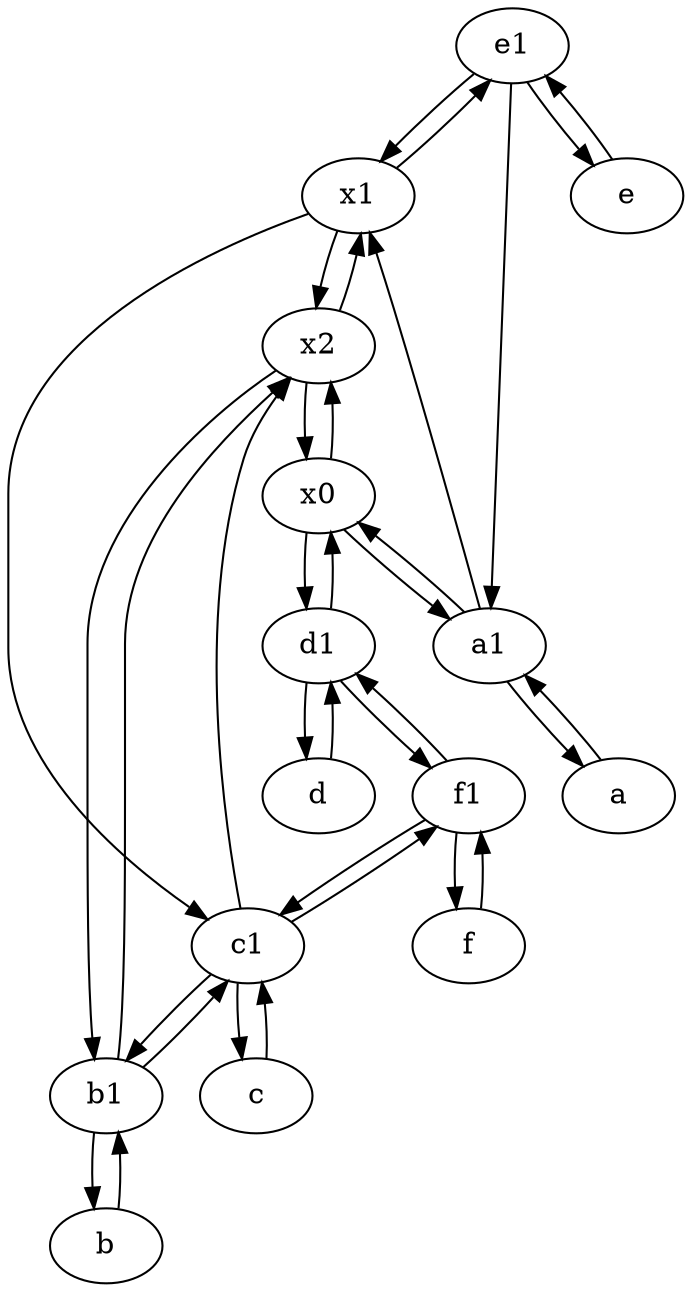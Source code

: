 digraph  {
	e1 [pos="25,45!"];
	a [pos="40,10!"];
	x1;
	a1 [pos="40,15!"];
	c1 [pos="30,15!"];
	d [pos="20,30!"];
	f [pos="15,45!"];
	f1;
	b [pos="50,20!"];
	e [pos="30,50!"];
	b1 [pos="45,20!"];
	x2;
	x0;
	d1 [pos="25,30!"];
	c [pos="20,10!"];
	x1 -> c1;
	x2 -> x1;
	b1 -> b;
	e -> e1;
	b -> b1;
	x1 -> x2;
	c1 -> c;
	x0 -> x2;
	a -> a1;
	b1 -> x2;
	d1 -> x0;
	e1 -> e;
	x2 -> x0;
	c -> c1;
	x0 -> a1;
	f -> f1;
	x0 -> d1;
	a1 -> x1;
	c1 -> b1;
	e1 -> a1;
	d1 -> f1;
	e1 -> x1;
	f1 -> d1;
	c1 -> x2;
	a1 -> a;
	c1 -> f1;
	f1 -> c1;
	d1 -> d;
	a1 -> x0;
	d -> d1;
	x1 -> e1;
	f1 -> f;
	b1 -> c1;
	x2 -> b1;

	}